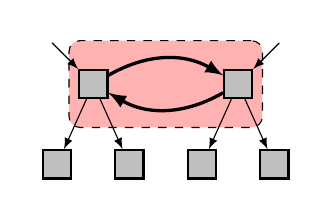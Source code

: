 \usetikzlibrary{calc,matrix,backgrounds,fit,shapes,arrows}
\begin{tikzpicture}[
  scale=0.8,
  transform shape,
  node distance=18mm
]

%  \path[use as bounding box] (-8mm,-4mm) rectangle (60mm,9mm);

  \tikzstyle{memnode}=[draw,rectangle,fill=lightgray,thick,minimum height=4.5mm, minimum width=4.5mm,inner sep=1mm,node distance=18mm,font=\tt]
  \tikzstyle{memnodeblue}=[draw,rectangle,fill=blue!30,thick,minimum height=4.5mm, minimum width=4.5mm,inner sep=1mm,node distance=18mm,font=\tt]
  \tikzstyle{memnodepink}=[draw,rectangle,fill=red!30,thick,minimum height=4.5mm, minimum width=4.5mm,inner sep=1mm,node distance=18mm,font=\tt]
  \tikzstyle{memnodegreen}=[draw,rectangle,fill=green!60,thick,minimum height=4.5mm, minimum width=4.5mm,inner sep=1mm,node distance=18mm,font=\tt]

  \tikzstyle{nullnode}=[node distance=18mm,label=center:$\bot$]
  \tikzstyle{varnode}=[font=\tt]
  \tikzstyle{refnode}=[fill=lightgray!40,minimum height=4.5mm, minimum width=4.5mm,inner sep=1mm,font=\tt]

  \tikzstyle{pointer}=[draw,->,>=latex]
  \tikzstyle{ptrlab}=[above,font=\tt]
  \tikzstyle{nextptr}=[]%[label={[label distance=0mm,font=\tt]-90:next}]
  \tikzstyle{tailptr}=[]%[label={[label distance=0mm,font=\tt,very near start]90:tail}]

  \tikzstyle{hledge}=[very thick]

%  \draw[fill=green!60,rounded corners,draw,dashed] (32mm,-4mm) rectangle +(26mm,8mm);



  % nodes
  \node[memnode] (x1) at (0mm,0mm) {};
  \node[memnode] (x2) [right of=x1,xshift=5mm] {};
  \node[memnode] (x3) [below left of=x1,xshift=7mm] {};
  \node[memnode] (x4) [below right of=x1,xshift=-7mm] {};
  \node[memnode] (x5) [below left of=x2,xshift=7mm] {};
  \node[memnode] (x6) [below right of=x2,xshift=-7mm] {};

  \node (x7) [above left of=x1,node distance=11mm] {};
  \node (x8) [above right of=x2,node distance=11mm] {};

%  \node[memnode] (x3) [right of=x2] {}; 
%  \node[memnode] (x4) [right of=x3] {};
%  \node[memnode] (x5) [right of=x4] {};



%  \node[nullnode] (x5null) [right of=x5] {};
%  \node (x5null) [right of=x5] {\dots};

%  \node[varnode,node distance=5mm] (x) [left of=x1] {x:};

  % pointers
  \draw[pointer,bend left,hledge] (x1)    edge node[nextptr] (next)   {} (x2);
  \draw[pointer,bend left,hledge] (x2)    edge node[nextptr] (prev)  {} (x1);
  \draw[pointer] (x1)    edge node[nextptr]   {} (x3);
  \draw[pointer] (x1)    edge node[nextptr]   {} (x4);
  \draw[pointer] (x2)    edge node[nextptr]   {} (x5);
  \draw[pointer] (x2)    edge node[nextptr]   {} (x6);
  \draw[pointer] (x7)    edge node[nextptr]   {} (x1);
  \draw[pointer] (x8)    edge node[nextptr]   {} (x2);

%  \draw[pointer] (x2)    edge node[nextptr]   {} (x3);
%  \draw[pointer,hledge] (x3)    edge node[nextptr]   {} (x4);

%  \draw[pointer,bend left] (x1)    edge node[tailptr]   {} (x4);
%  \draw[pointer,bend left] (x2)    edge node[tailptr]   {} (x4);
%  \draw[pointer,bend left,hledge] (x3)    edge node[tailptr]   {} (x4);

%  \draw[pointer] (x4)    edge node[nextptr]   {} (x5);
%  \draw[pointer] (x5)    edge node[nextptr]   {} (x5null);

  \begin{pgfonlayer}{background}
    \node[draw,dashed,fill=red!30,rectangle,rounded corners,fit=(x1) (x2) (next) (prev)] (tail1) {};
  \end{pgfonlayer}

%  \node[draw,rectangle,fill=green!60,below of=x4,yshift=5mm] (tail1box) {B1};
%  \draw[black!60] (tail1) -- (tail1box);


%  \draw[pointer] (x2)    edge node[prevptr]   {} (x1);
%  \draw[pointer] (x3)    edge node[prevptr]   {} (x2);
%  \draw[pointer] (x4)    edge node[prevptr]   {} (x3);
%  \draw[pointer] (x5)    edge node[prevptr]   {} (x4);
%  \draw[pointer] (x5null)    edge node[prevptr]   {} (x5);

\end{tikzpicture}
